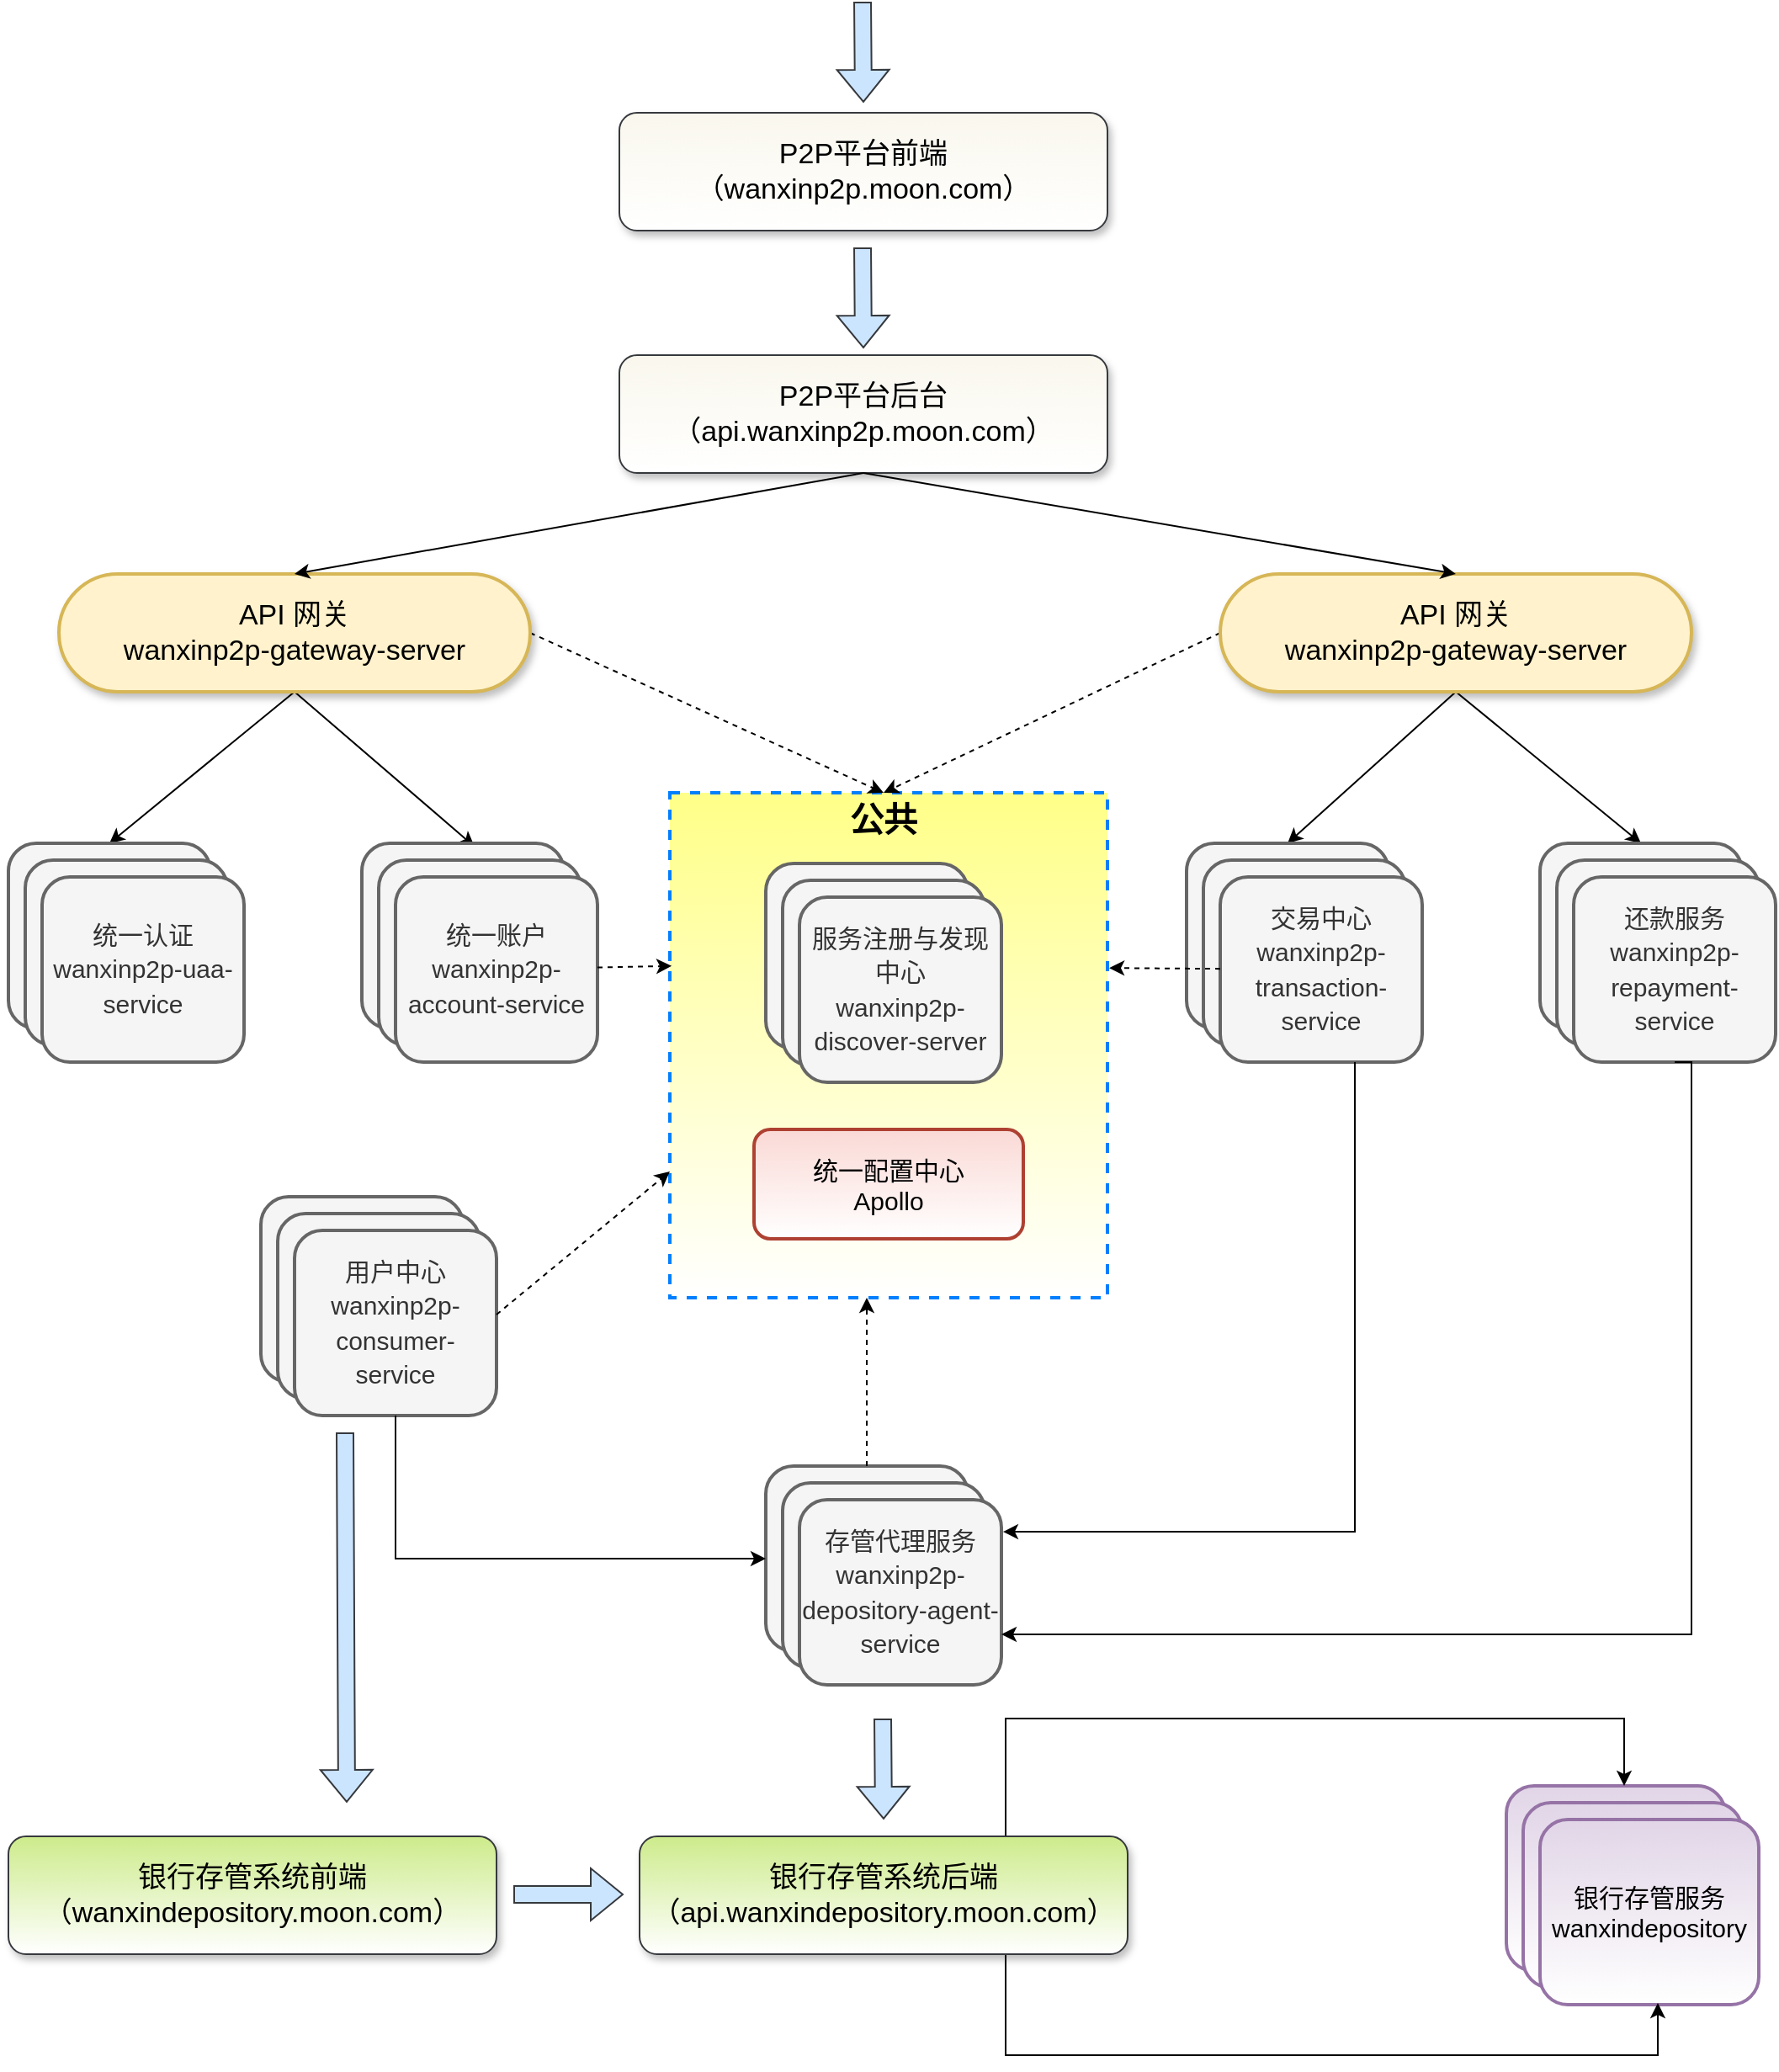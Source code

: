 <mxfile version="16.5.1" type="device"><diagram id="n5GTYeoOMYd01Y7ZMdg3" name="第 1 页"><mxGraphModel dx="1422" dy="874" grid="1" gridSize="10" guides="1" tooltips="1" connect="1" arrows="1" fold="1" page="1" pageScale="1" pageWidth="827" pageHeight="1169" background="none" math="0" shadow="0"><root><mxCell id="0"/><mxCell id="1" parent="0"/><mxCell id="xptdGyF6Ovl_TH9XAWs5-43" value="" style="rounded=0;whiteSpace=wrap;html=1;shadow=0;glass=0;labelBackgroundColor=none;labelBorderColor=none;sketch=0;fillStyle=auto;fontSize=15;strokeColor=#007FFF;strokeWidth=2;fillColor=#ffff88;gradientDirection=south;gradientColor=#ffffff;dashed=1;align=center;" vertex="1" parent="1"><mxGeometry x="463" y="490" width="260" height="300" as="geometry"/></mxCell><mxCell id="xptdGyF6Ovl_TH9XAWs5-1" value="&lt;font style=&quot;font-size: 17px&quot;&gt;P2P平台前端&lt;br&gt;（wanxinp2p.moon.com）&lt;/font&gt;" style="rounded=1;whiteSpace=wrap;html=1;gradientDirection=south;fillColor=#f9f7ed;strokeColor=#36393d;glass=0;shadow=1;labelBackgroundColor=none;labelBorderColor=none;gradientColor=#ffffff;sketch=0;backgroundOutline=0;" vertex="1" parent="1"><mxGeometry x="433" y="86" width="290" height="70" as="geometry"/></mxCell><mxCell id="xptdGyF6Ovl_TH9XAWs5-3" value="&lt;font style=&quot;font-size: 17px&quot;&gt;P2P平台后台&lt;br&gt;（api.wanxinp2p.moon.com）&lt;/font&gt;" style="rounded=1;whiteSpace=wrap;html=1;gradientDirection=south;fillColor=#f9f7ed;strokeColor=#36393d;glass=0;shadow=1;labelBackgroundColor=none;labelBorderColor=none;gradientColor=#ffffff;sketch=0;backgroundOutline=0;" vertex="1" parent="1"><mxGeometry x="433" y="230" width="290" height="70" as="geometry"/></mxCell><mxCell id="xptdGyF6Ovl_TH9XAWs5-5" value="" style="shape=flexArrow;endArrow=classic;html=1;rounded=0;fontSize=17;fontColor=default;fillColor=#cce5ff;strokeColor=#36393d;" edge="1" parent="1"><mxGeometry width="50" height="50" relative="1" as="geometry"><mxPoint x="577.5" y="166" as="sourcePoint"/><mxPoint x="578" y="226" as="targetPoint"/></mxGeometry></mxCell><mxCell id="xptdGyF6Ovl_TH9XAWs5-6" value="" style="shape=flexArrow;endArrow=classic;html=1;rounded=0;fontSize=17;fontColor=default;fillColor=#cce5ff;strokeColor=#36393d;" edge="1" parent="1"><mxGeometry width="50" height="50" relative="1" as="geometry"><mxPoint x="577.5" y="20" as="sourcePoint"/><mxPoint x="578" y="80" as="targetPoint"/></mxGeometry></mxCell><mxCell id="xptdGyF6Ovl_TH9XAWs5-71" style="edgeStyle=none;rounded=0;orthogonalLoop=1;jettySize=auto;html=1;entryX=0.5;entryY=0;entryDx=0;entryDy=0;fontSize=20;fontColor=default;exitX=0.5;exitY=1;exitDx=0;exitDy=0;" edge="1" parent="1" source="xptdGyF6Ovl_TH9XAWs5-8" target="xptdGyF6Ovl_TH9XAWs5-17"><mxGeometry relative="1" as="geometry"/></mxCell><mxCell id="xptdGyF6Ovl_TH9XAWs5-72" style="edgeStyle=none;rounded=0;orthogonalLoop=1;jettySize=auto;html=1;entryX=0.558;entryY=0.018;entryDx=0;entryDy=0;entryPerimeter=0;fontSize=20;fontColor=default;exitX=0.5;exitY=1;exitDx=0;exitDy=0;" edge="1" parent="1" source="xptdGyF6Ovl_TH9XAWs5-8" target="xptdGyF6Ovl_TH9XAWs5-22"><mxGeometry relative="1" as="geometry"/></mxCell><mxCell id="xptdGyF6Ovl_TH9XAWs5-76" style="edgeStyle=none;rounded=0;orthogonalLoop=1;jettySize=auto;html=1;exitX=1;exitY=0.5;exitDx=0;exitDy=0;entryX=0.5;entryY=0;entryDx=0;entryDy=0;fontSize=20;fontColor=default;dashed=1;" edge="1" parent="1" source="xptdGyF6Ovl_TH9XAWs5-8" target="xptdGyF6Ovl_TH9XAWs5-67"><mxGeometry relative="1" as="geometry"/></mxCell><mxCell id="xptdGyF6Ovl_TH9XAWs5-8" value="API&amp;nbsp;网关&lt;br&gt;wanxinp2p-gateway-server" style="rounded=1;whiteSpace=wrap;html=1;shadow=1;glass=0;labelBackgroundColor=none;labelBorderColor=none;sketch=0;fillStyle=auto;fontSize=17;strokeColor=#d6b656;strokeWidth=2;fillColor=#fff2cc;gradientDirection=south;arcSize=50;" vertex="1" parent="1"><mxGeometry x="100" y="360" width="280" height="70" as="geometry"/></mxCell><mxCell id="xptdGyF6Ovl_TH9XAWs5-73" style="edgeStyle=none;rounded=0;orthogonalLoop=1;jettySize=auto;html=1;exitX=0.5;exitY=1;exitDx=0;exitDy=0;entryX=0.5;entryY=0;entryDx=0;entryDy=0;fontSize=20;fontColor=default;" edge="1" parent="1" source="xptdGyF6Ovl_TH9XAWs5-9" target="xptdGyF6Ovl_TH9XAWs5-26"><mxGeometry relative="1" as="geometry"/></mxCell><mxCell id="xptdGyF6Ovl_TH9XAWs5-74" style="edgeStyle=none;rounded=0;orthogonalLoop=1;jettySize=auto;html=1;exitX=0.5;exitY=1;exitDx=0;exitDy=0;entryX=0.5;entryY=0;entryDx=0;entryDy=0;fontSize=20;fontColor=default;" edge="1" parent="1" source="xptdGyF6Ovl_TH9XAWs5-9" target="xptdGyF6Ovl_TH9XAWs5-30"><mxGeometry relative="1" as="geometry"/></mxCell><mxCell id="xptdGyF6Ovl_TH9XAWs5-75" style="edgeStyle=none;rounded=0;orthogonalLoop=1;jettySize=auto;html=1;exitX=0;exitY=0.5;exitDx=0;exitDy=0;entryX=0.5;entryY=0;entryDx=0;entryDy=0;fontSize=20;fontColor=default;dashed=1;" edge="1" parent="1" source="xptdGyF6Ovl_TH9XAWs5-9" target="xptdGyF6Ovl_TH9XAWs5-67"><mxGeometry relative="1" as="geometry"/></mxCell><mxCell id="xptdGyF6Ovl_TH9XAWs5-9" value="API&amp;nbsp;网关&lt;br&gt;wanxinp2p-gateway-server" style="rounded=1;whiteSpace=wrap;html=1;shadow=1;glass=0;labelBackgroundColor=none;labelBorderColor=none;sketch=0;fillStyle=auto;fontSize=17;strokeColor=#d6b656;strokeWidth=2;fillColor=#fff2cc;gradientDirection=south;arcSize=50;" vertex="1" parent="1"><mxGeometry x="790" y="360" width="280" height="70" as="geometry"/></mxCell><mxCell id="xptdGyF6Ovl_TH9XAWs5-11" style="edgeStyle=none;rounded=0;orthogonalLoop=1;jettySize=auto;html=1;entryX=0.5;entryY=0;entryDx=0;entryDy=0;fontSize=17;fontColor=default;exitX=0.5;exitY=1;exitDx=0;exitDy=0;" edge="1" parent="1" source="xptdGyF6Ovl_TH9XAWs5-3" target="xptdGyF6Ovl_TH9XAWs5-9"><mxGeometry relative="1" as="geometry"/></mxCell><mxCell id="xptdGyF6Ovl_TH9XAWs5-10" style="rounded=0;orthogonalLoop=1;jettySize=auto;html=1;fontSize=17;fontColor=default;exitX=0.5;exitY=1;exitDx=0;exitDy=0;entryX=0.5;entryY=0;entryDx=0;entryDy=0;" edge="1" parent="1" source="xptdGyF6Ovl_TH9XAWs5-3" target="xptdGyF6Ovl_TH9XAWs5-8"><mxGeometry relative="1" as="geometry"/></mxCell><mxCell id="xptdGyF6Ovl_TH9XAWs5-20" value="" style="group" vertex="1" connectable="0" parent="1"><mxGeometry x="70" y="520" width="140" height="130" as="geometry"/></mxCell><mxCell id="xptdGyF6Ovl_TH9XAWs5-17" value="" style="rounded=1;whiteSpace=wrap;html=1;shadow=0;glass=0;labelBackgroundColor=none;labelBorderColor=none;sketch=0;fillStyle=auto;fontSize=17;fontColor=#333333;strokeColor=#666666;strokeWidth=2;fillColor=#f5f5f5;gradientDirection=south;" vertex="1" parent="xptdGyF6Ovl_TH9XAWs5-20"><mxGeometry width="120" height="110" as="geometry"/></mxCell><mxCell id="xptdGyF6Ovl_TH9XAWs5-18" value="" style="rounded=1;whiteSpace=wrap;html=1;shadow=0;glass=0;labelBackgroundColor=none;labelBorderColor=none;sketch=0;fillStyle=auto;fontSize=17;fontColor=#333333;strokeColor=#666666;strokeWidth=2;fillColor=#f5f5f5;gradientDirection=south;" vertex="1" parent="xptdGyF6Ovl_TH9XAWs5-20"><mxGeometry x="10" y="10" width="120" height="110" as="geometry"/></mxCell><mxCell id="xptdGyF6Ovl_TH9XAWs5-19" value="&lt;font style=&quot;font-size: 15px&quot;&gt;统一认证&lt;br&gt;wanxinp2p-uaa-service&lt;/font&gt;" style="rounded=1;whiteSpace=wrap;html=1;shadow=0;glass=0;labelBackgroundColor=none;labelBorderColor=none;sketch=0;fillStyle=auto;fontSize=17;fontColor=#333333;strokeColor=#666666;strokeWidth=2;fillColor=#f5f5f5;gradientDirection=south;" vertex="1" parent="xptdGyF6Ovl_TH9XAWs5-20"><mxGeometry x="20" y="20" width="120" height="110" as="geometry"/></mxCell><mxCell id="xptdGyF6Ovl_TH9XAWs5-21" value="" style="group" vertex="1" connectable="0" parent="1"><mxGeometry x="280" y="520" width="140" height="130" as="geometry"/></mxCell><mxCell id="xptdGyF6Ovl_TH9XAWs5-22" value="" style="rounded=1;whiteSpace=wrap;html=1;shadow=0;glass=0;labelBackgroundColor=none;labelBorderColor=none;sketch=0;fillStyle=auto;fontSize=17;fontColor=#333333;strokeColor=#666666;strokeWidth=2;fillColor=#f5f5f5;gradientDirection=south;" vertex="1" parent="xptdGyF6Ovl_TH9XAWs5-21"><mxGeometry width="120" height="110" as="geometry"/></mxCell><mxCell id="xptdGyF6Ovl_TH9XAWs5-23" value="" style="rounded=1;whiteSpace=wrap;html=1;shadow=0;glass=0;labelBackgroundColor=none;labelBorderColor=none;sketch=0;fillStyle=auto;fontSize=17;fontColor=#333333;strokeColor=#666666;strokeWidth=2;fillColor=#f5f5f5;gradientDirection=south;" vertex="1" parent="xptdGyF6Ovl_TH9XAWs5-21"><mxGeometry x="10" y="10" width="120" height="110" as="geometry"/></mxCell><mxCell id="xptdGyF6Ovl_TH9XAWs5-24" value="&lt;font style=&quot;font-size: 15px&quot;&gt;统一账户&lt;br&gt;wanxinp2p-account-service&lt;/font&gt;" style="rounded=1;whiteSpace=wrap;html=1;shadow=0;glass=0;labelBackgroundColor=none;labelBorderColor=none;sketch=0;fillStyle=auto;fontSize=17;fontColor=#333333;strokeColor=#666666;strokeWidth=2;fillColor=#f5f5f5;gradientDirection=south;" vertex="1" parent="xptdGyF6Ovl_TH9XAWs5-21"><mxGeometry x="20" y="20" width="120" height="110" as="geometry"/></mxCell><mxCell id="xptdGyF6Ovl_TH9XAWs5-25" value="" style="group" vertex="1" connectable="0" parent="1"><mxGeometry x="770" y="520" width="140" height="130" as="geometry"/></mxCell><mxCell id="xptdGyF6Ovl_TH9XAWs5-26" value="" style="rounded=1;whiteSpace=wrap;html=1;shadow=0;glass=0;labelBackgroundColor=none;labelBorderColor=none;sketch=0;fillStyle=auto;fontSize=17;fontColor=#333333;strokeColor=#666666;strokeWidth=2;fillColor=#f5f5f5;gradientDirection=south;" vertex="1" parent="xptdGyF6Ovl_TH9XAWs5-25"><mxGeometry width="120" height="110" as="geometry"/></mxCell><mxCell id="xptdGyF6Ovl_TH9XAWs5-27" value="" style="rounded=1;whiteSpace=wrap;html=1;shadow=0;glass=0;labelBackgroundColor=none;labelBorderColor=none;sketch=0;fillStyle=auto;fontSize=17;fontColor=#333333;strokeColor=#666666;strokeWidth=2;fillColor=#f5f5f5;gradientDirection=south;" vertex="1" parent="xptdGyF6Ovl_TH9XAWs5-25"><mxGeometry x="10" y="10" width="120" height="110" as="geometry"/></mxCell><mxCell id="xptdGyF6Ovl_TH9XAWs5-28" value="&lt;font style=&quot;font-size: 15px&quot;&gt;交易中心&lt;br&gt;wanxinp2p-transaction-service&lt;/font&gt;" style="rounded=1;whiteSpace=wrap;html=1;shadow=0;glass=0;labelBackgroundColor=none;labelBorderColor=none;sketch=0;fillStyle=auto;fontSize=17;fontColor=#333333;strokeColor=#666666;strokeWidth=2;fillColor=#f5f5f5;gradientDirection=south;" vertex="1" parent="xptdGyF6Ovl_TH9XAWs5-25"><mxGeometry x="20" y="20" width="120" height="110" as="geometry"/></mxCell><mxCell id="xptdGyF6Ovl_TH9XAWs5-29" value="" style="group" vertex="1" connectable="0" parent="1"><mxGeometry x="980" y="520" width="140" height="130" as="geometry"/></mxCell><mxCell id="xptdGyF6Ovl_TH9XAWs5-30" value="" style="rounded=1;whiteSpace=wrap;html=1;shadow=0;glass=0;labelBackgroundColor=none;labelBorderColor=none;sketch=0;fillStyle=auto;fontSize=17;fontColor=#333333;strokeColor=#666666;strokeWidth=2;fillColor=#f5f5f5;gradientDirection=south;" vertex="1" parent="xptdGyF6Ovl_TH9XAWs5-29"><mxGeometry width="120" height="110" as="geometry"/></mxCell><mxCell id="xptdGyF6Ovl_TH9XAWs5-31" value="" style="rounded=1;whiteSpace=wrap;html=1;shadow=0;glass=0;labelBackgroundColor=none;labelBorderColor=none;sketch=0;fillStyle=auto;fontSize=17;fontColor=#333333;strokeColor=#666666;strokeWidth=2;fillColor=#f5f5f5;gradientDirection=south;" vertex="1" parent="xptdGyF6Ovl_TH9XAWs5-29"><mxGeometry x="10" y="10" width="120" height="110" as="geometry"/></mxCell><mxCell id="xptdGyF6Ovl_TH9XAWs5-32" value="&lt;font style=&quot;font-size: 15px&quot;&gt;还款服务&lt;br&gt;wanxinp2p-repayment-service&lt;/font&gt;" style="rounded=1;whiteSpace=wrap;html=1;shadow=0;glass=0;labelBackgroundColor=none;labelBorderColor=none;sketch=0;fillStyle=auto;fontSize=17;fontColor=#333333;strokeColor=#666666;strokeWidth=2;fillColor=#f5f5f5;gradientDirection=south;" vertex="1" parent="xptdGyF6Ovl_TH9XAWs5-29"><mxGeometry x="20" y="20" width="120" height="110" as="geometry"/></mxCell><mxCell id="xptdGyF6Ovl_TH9XAWs5-33" value="" style="group" vertex="1" connectable="0" parent="1"><mxGeometry x="220" y="730" width="140" height="130" as="geometry"/></mxCell><mxCell id="xptdGyF6Ovl_TH9XAWs5-34" value="" style="rounded=1;whiteSpace=wrap;html=1;shadow=0;glass=0;labelBackgroundColor=none;labelBorderColor=none;sketch=0;fillStyle=auto;fontSize=17;fontColor=#333333;strokeColor=#666666;strokeWidth=2;fillColor=#f5f5f5;gradientDirection=south;" vertex="1" parent="xptdGyF6Ovl_TH9XAWs5-33"><mxGeometry width="120" height="110" as="geometry"/></mxCell><mxCell id="xptdGyF6Ovl_TH9XAWs5-35" value="" style="rounded=1;whiteSpace=wrap;html=1;shadow=0;glass=0;labelBackgroundColor=none;labelBorderColor=none;sketch=0;fillStyle=auto;fontSize=17;fontColor=#333333;strokeColor=#666666;strokeWidth=2;fillColor=#f5f5f5;gradientDirection=south;" vertex="1" parent="xptdGyF6Ovl_TH9XAWs5-33"><mxGeometry x="10" y="10" width="120" height="110" as="geometry"/></mxCell><mxCell id="xptdGyF6Ovl_TH9XAWs5-36" value="&lt;font style=&quot;font-size: 15px&quot;&gt;用户中心&lt;br&gt;wanxinp2p-consumer-service&lt;/font&gt;" style="rounded=1;whiteSpace=wrap;html=1;shadow=0;glass=0;labelBackgroundColor=none;labelBorderColor=none;sketch=0;fillStyle=auto;fontSize=17;fontColor=#333333;strokeColor=#666666;strokeWidth=2;fillColor=#f5f5f5;gradientDirection=south;" vertex="1" parent="xptdGyF6Ovl_TH9XAWs5-33"><mxGeometry x="20" y="20" width="120" height="110" as="geometry"/></mxCell><mxCell id="xptdGyF6Ovl_TH9XAWs5-37" value="" style="group" vertex="1" connectable="0" parent="1"><mxGeometry x="520" y="532" width="140" height="130" as="geometry"/></mxCell><mxCell id="xptdGyF6Ovl_TH9XAWs5-38" value="" style="rounded=1;whiteSpace=wrap;html=1;shadow=0;glass=0;labelBackgroundColor=none;labelBorderColor=none;sketch=0;fillStyle=auto;fontSize=17;fontColor=#333333;strokeColor=#666666;strokeWidth=2;fillColor=#f5f5f5;gradientDirection=south;" vertex="1" parent="xptdGyF6Ovl_TH9XAWs5-37"><mxGeometry width="120" height="110" as="geometry"/></mxCell><mxCell id="xptdGyF6Ovl_TH9XAWs5-39" value="" style="rounded=1;whiteSpace=wrap;html=1;shadow=0;glass=0;labelBackgroundColor=none;labelBorderColor=none;sketch=0;fillStyle=auto;fontSize=17;fontColor=#333333;strokeColor=#666666;strokeWidth=2;fillColor=#f5f5f5;gradientDirection=south;" vertex="1" parent="xptdGyF6Ovl_TH9XAWs5-37"><mxGeometry x="10" y="10" width="120" height="110" as="geometry"/></mxCell><mxCell id="xptdGyF6Ovl_TH9XAWs5-40" value="&lt;font style=&quot;font-size: 15px&quot;&gt;服务注册与发现中心&lt;br&gt;wanxinp2p-discover-server&lt;/font&gt;" style="rounded=1;whiteSpace=wrap;html=1;shadow=0;glass=0;labelBackgroundColor=none;labelBorderColor=none;sketch=0;fillStyle=auto;fontSize=17;fontColor=#333333;strokeColor=#666666;strokeWidth=2;fillColor=#f5f5f5;gradientDirection=south;" vertex="1" parent="xptdGyF6Ovl_TH9XAWs5-37"><mxGeometry x="20" y="20" width="120" height="110" as="geometry"/></mxCell><mxCell id="xptdGyF6Ovl_TH9XAWs5-41" value="统一配置中心&lt;br&gt;Apollo" style="rounded=1;whiteSpace=wrap;html=1;shadow=0;glass=0;labelBackgroundColor=none;labelBorderColor=none;sketch=0;fillStyle=auto;fontSize=15;strokeColor=#ae4132;strokeWidth=2;fillColor=#fad9d5;gradientDirection=south;gradientColor=#ffffff;" vertex="1" parent="1"><mxGeometry x="513" y="690" width="160" height="65" as="geometry"/></mxCell><mxCell id="xptdGyF6Ovl_TH9XAWs5-45" value="" style="group" vertex="1" connectable="0" parent="1"><mxGeometry x="520" y="890" width="140" height="130" as="geometry"/></mxCell><mxCell id="xptdGyF6Ovl_TH9XAWs5-46" value="" style="rounded=1;whiteSpace=wrap;html=1;shadow=0;glass=0;labelBackgroundColor=none;labelBorderColor=none;sketch=0;fillStyle=auto;fontSize=17;fontColor=#333333;strokeColor=#666666;strokeWidth=2;fillColor=#f5f5f5;gradientDirection=south;" vertex="1" parent="xptdGyF6Ovl_TH9XAWs5-45"><mxGeometry width="120" height="110" as="geometry"/></mxCell><mxCell id="xptdGyF6Ovl_TH9XAWs5-47" value="" style="rounded=1;whiteSpace=wrap;html=1;shadow=0;glass=0;labelBackgroundColor=none;labelBorderColor=none;sketch=0;fillStyle=auto;fontSize=17;fontColor=#333333;strokeColor=#666666;strokeWidth=2;fillColor=#f5f5f5;gradientDirection=south;" vertex="1" parent="xptdGyF6Ovl_TH9XAWs5-45"><mxGeometry x="10" y="10" width="120" height="110" as="geometry"/></mxCell><mxCell id="xptdGyF6Ovl_TH9XAWs5-48" value="&lt;div&gt;&lt;span style=&quot;font-size: 15px&quot;&gt;存管代理服务&lt;/span&gt;&lt;/div&gt;&lt;div&gt;&lt;span style=&quot;font-size: 15px&quot;&gt;wanxinp2p-depository-agent-service&lt;/span&gt;&lt;/div&gt;" style="rounded=1;whiteSpace=wrap;html=1;shadow=0;glass=0;labelBackgroundColor=none;labelBorderColor=none;sketch=0;fillStyle=auto;fontSize=17;fontColor=#333333;strokeColor=#666666;strokeWidth=2;fillColor=#f5f5f5;gradientDirection=south;" vertex="1" parent="xptdGyF6Ovl_TH9XAWs5-45"><mxGeometry x="20" y="20" width="120" height="110" as="geometry"/></mxCell><mxCell id="xptdGyF6Ovl_TH9XAWs5-56" value="" style="group" vertex="1" connectable="0" parent="1"><mxGeometry x="960" y="1080" width="150" height="130" as="geometry"/></mxCell><mxCell id="xptdGyF6Ovl_TH9XAWs5-53" value="" style="rounded=1;whiteSpace=wrap;html=1;shadow=0;glass=0;labelBackgroundColor=none;labelBorderColor=none;sketch=0;fillStyle=auto;fontSize=15;strokeColor=#9673a6;strokeWidth=2;fillColor=#e1d5e7;gradientDirection=south;gradientColor=#ffffff;" vertex="1" parent="xptdGyF6Ovl_TH9XAWs5-56"><mxGeometry width="130" height="110" as="geometry"/></mxCell><mxCell id="xptdGyF6Ovl_TH9XAWs5-54" value="" style="rounded=1;whiteSpace=wrap;html=1;shadow=0;glass=0;labelBackgroundColor=none;labelBorderColor=none;sketch=0;fillStyle=auto;fontSize=15;strokeColor=#9673a6;strokeWidth=2;fillColor=#e1d5e7;gradientDirection=south;gradientColor=#ffffff;" vertex="1" parent="xptdGyF6Ovl_TH9XAWs5-56"><mxGeometry x="10" y="10" width="130" height="110" as="geometry"/></mxCell><mxCell id="xptdGyF6Ovl_TH9XAWs5-55" value="银行存管服务&lt;br&gt;wanxindepository" style="rounded=1;whiteSpace=wrap;html=1;shadow=0;glass=0;labelBackgroundColor=none;labelBorderColor=none;sketch=0;fillStyle=auto;fontSize=15;strokeColor=#9673a6;strokeWidth=2;fillColor=#e1d5e7;gradientDirection=south;gradientColor=#ffffff;" vertex="1" parent="xptdGyF6Ovl_TH9XAWs5-56"><mxGeometry x="20" y="20" width="130" height="110" as="geometry"/></mxCell><mxCell id="xptdGyF6Ovl_TH9XAWs5-57" value="&lt;font style=&quot;font-size: 17px&quot;&gt;银行存管系统前端&lt;br&gt;（wanxindepository.moon.com）&lt;/font&gt;" style="rounded=1;whiteSpace=wrap;html=1;gradientDirection=south;fillColor=#cdeb8b;strokeColor=#36393d;glass=0;shadow=1;labelBackgroundColor=none;labelBorderColor=none;sketch=0;backgroundOutline=0;gradientColor=#ffffff;" vertex="1" parent="1"><mxGeometry x="70" y="1110" width="290" height="70" as="geometry"/></mxCell><mxCell id="xptdGyF6Ovl_TH9XAWs5-62" style="edgeStyle=orthogonalEdgeStyle;rounded=0;orthogonalLoop=1;jettySize=auto;html=1;exitX=0.75;exitY=0;exitDx=0;exitDy=0;fontSize=15;fontColor=default;" edge="1" parent="1" source="xptdGyF6Ovl_TH9XAWs5-58" target="xptdGyF6Ovl_TH9XAWs5-53"><mxGeometry relative="1" as="geometry"><mxPoint x="1030" y="1060" as="targetPoint"/><Array as="points"><mxPoint x="663" y="1040"/><mxPoint x="1030" y="1040"/></Array></mxGeometry></mxCell><mxCell id="xptdGyF6Ovl_TH9XAWs5-63" style="edgeStyle=orthogonalEdgeStyle;rounded=0;orthogonalLoop=1;jettySize=auto;html=1;exitX=0.75;exitY=1;exitDx=0;exitDy=0;fontSize=15;fontColor=default;" edge="1" parent="1" source="xptdGyF6Ovl_TH9XAWs5-58"><mxGeometry relative="1" as="geometry"><mxPoint x="1050" y="1209" as="targetPoint"/><mxPoint x="662.5" y="1169" as="sourcePoint"/><Array as="points"><mxPoint x="663" y="1240"/><mxPoint x="1050" y="1240"/></Array></mxGeometry></mxCell><mxCell id="xptdGyF6Ovl_TH9XAWs5-58" value="&lt;font style=&quot;font-size: 17px&quot;&gt;银行存管系统后端&lt;br&gt;（api.wanxindepository.moon.com）&lt;/font&gt;" style="rounded=1;whiteSpace=wrap;html=1;gradientDirection=south;fillColor=#cdeb8b;strokeColor=#36393d;glass=0;shadow=1;labelBackgroundColor=none;labelBorderColor=none;sketch=0;backgroundOutline=0;gradientColor=#ffffff;" vertex="1" parent="1"><mxGeometry x="445" y="1110" width="290" height="70" as="geometry"/></mxCell><mxCell id="xptdGyF6Ovl_TH9XAWs5-59" value="" style="shape=flexArrow;endArrow=classic;html=1;rounded=0;fontSize=17;fontColor=default;fillColor=#cce5ff;strokeColor=#36393d;" edge="1" parent="1"><mxGeometry width="50" height="50" relative="1" as="geometry"><mxPoint x="270" y="870" as="sourcePoint"/><mxPoint x="271" y="1090" as="targetPoint"/></mxGeometry></mxCell><mxCell id="xptdGyF6Ovl_TH9XAWs5-60" value="" style="shape=flexArrow;endArrow=classic;html=1;rounded=0;fontSize=17;fontColor=default;fillColor=#cce5ff;strokeColor=#36393d;" edge="1" parent="1"><mxGeometry width="50" height="50" relative="1" as="geometry"><mxPoint x="589.5" y="1040" as="sourcePoint"/><mxPoint x="590" y="1100" as="targetPoint"/></mxGeometry></mxCell><mxCell id="xptdGyF6Ovl_TH9XAWs5-61" value="" style="shape=flexArrow;endArrow=classic;html=1;rounded=0;fontSize=17;fontColor=default;fillColor=#cce5ff;strokeColor=#36393d;" edge="1" parent="1"><mxGeometry width="50" height="50" relative="1" as="geometry"><mxPoint x="370" y="1144.5" as="sourcePoint"/><mxPoint x="435.5" y="1144.5" as="targetPoint"/></mxGeometry></mxCell><mxCell id="xptdGyF6Ovl_TH9XAWs5-64" style="edgeStyle=orthogonalEdgeStyle;rounded=0;orthogonalLoop=1;jettySize=auto;html=1;entryX=1.008;entryY=0.173;entryDx=0;entryDy=0;entryPerimeter=0;fontSize=15;fontColor=default;" edge="1" parent="1" source="xptdGyF6Ovl_TH9XAWs5-28" target="xptdGyF6Ovl_TH9XAWs5-48"><mxGeometry relative="1" as="geometry"><Array as="points"><mxPoint x="870" y="929"/></Array></mxGeometry></mxCell><mxCell id="xptdGyF6Ovl_TH9XAWs5-65" style="edgeStyle=orthogonalEdgeStyle;rounded=0;orthogonalLoop=1;jettySize=auto;html=1;exitX=0.5;exitY=1;exitDx=0;exitDy=0;fontSize=15;fontColor=default;" edge="1" parent="1" source="xptdGyF6Ovl_TH9XAWs5-32" target="xptdGyF6Ovl_TH9XAWs5-48"><mxGeometry relative="1" as="geometry"><mxPoint x="670" y="990" as="targetPoint"/><Array as="points"><mxPoint x="1070" y="990"/></Array></mxGeometry></mxCell><mxCell id="xptdGyF6Ovl_TH9XAWs5-66" style="edgeStyle=orthogonalEdgeStyle;rounded=0;orthogonalLoop=1;jettySize=auto;html=1;entryX=0;entryY=0.5;entryDx=0;entryDy=0;fontSize=15;fontColor=default;" edge="1" parent="1" source="xptdGyF6Ovl_TH9XAWs5-36" target="xptdGyF6Ovl_TH9XAWs5-46"><mxGeometry relative="1" as="geometry"><Array as="points"><mxPoint x="300" y="945"/></Array></mxGeometry></mxCell><mxCell id="xptdGyF6Ovl_TH9XAWs5-67" value="&lt;b&gt;&lt;font style=&quot;font-size: 20px&quot;&gt;公共&lt;/font&gt;&lt;/b&gt;" style="text;html=1;strokeColor=none;fillColor=none;align=center;verticalAlign=middle;whiteSpace=wrap;rounded=0;shadow=0;glass=0;labelBackgroundColor=none;labelBorderColor=none;sketch=0;fillStyle=auto;fontSize=15;fontColor=default;" vertex="1" parent="1"><mxGeometry x="560" y="490" width="60" height="30" as="geometry"/></mxCell><mxCell id="xptdGyF6Ovl_TH9XAWs5-77" style="edgeStyle=none;rounded=0;orthogonalLoop=1;jettySize=auto;html=1;entryX=0.004;entryY=0.343;entryDx=0;entryDy=0;entryPerimeter=0;dashed=1;fontSize=20;fontColor=default;" edge="1" parent="1" source="xptdGyF6Ovl_TH9XAWs5-24" target="xptdGyF6Ovl_TH9XAWs5-43"><mxGeometry relative="1" as="geometry"/></mxCell><mxCell id="xptdGyF6Ovl_TH9XAWs5-78" style="edgeStyle=none;rounded=0;orthogonalLoop=1;jettySize=auto;html=1;entryX=1.004;entryY=0.347;entryDx=0;entryDy=0;entryPerimeter=0;dashed=1;fontSize=20;fontColor=default;" edge="1" parent="1" source="xptdGyF6Ovl_TH9XAWs5-28" target="xptdGyF6Ovl_TH9XAWs5-43"><mxGeometry relative="1" as="geometry"/></mxCell><mxCell id="xptdGyF6Ovl_TH9XAWs5-79" style="edgeStyle=none;rounded=0;orthogonalLoop=1;jettySize=auto;html=1;entryX=0;entryY=0.75;entryDx=0;entryDy=0;dashed=1;fontSize=20;fontColor=default;" edge="1" parent="1" target="xptdGyF6Ovl_TH9XAWs5-43"><mxGeometry relative="1" as="geometry"><mxPoint x="360" y="800" as="sourcePoint"/></mxGeometry></mxCell><mxCell id="xptdGyF6Ovl_TH9XAWs5-80" style="edgeStyle=none;rounded=0;orthogonalLoop=1;jettySize=auto;html=1;exitX=0.5;exitY=0;exitDx=0;exitDy=0;dashed=1;fontSize=20;fontColor=default;" edge="1" parent="1" source="xptdGyF6Ovl_TH9XAWs5-46"><mxGeometry relative="1" as="geometry"><mxPoint x="580" y="790" as="targetPoint"/></mxGeometry></mxCell></root></mxGraphModel></diagram></mxfile>